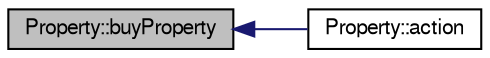 digraph G
{
  edge [fontname="FreeSans",fontsize="10",labelfontname="FreeSans",labelfontsize="10"];
  node [fontname="FreeSans",fontsize="10",shape=record];
  rankdir="LR";
  Node1 [label="Property::buyProperty",height=0.2,width=0.4,color="black", fillcolor="grey75", style="filled" fontcolor="black"];
  Node1 -> Node2 [dir="back",color="midnightblue",fontsize="10",style="solid",fontname="FreeSans"];
  Node2 [label="Property::action",height=0.2,width=0.4,color="black", fillcolor="white", style="filled",URL="$class_property.html#a5129c875ddf219f69043e046b5672849",tooltip="method that does the action =p"];
}
